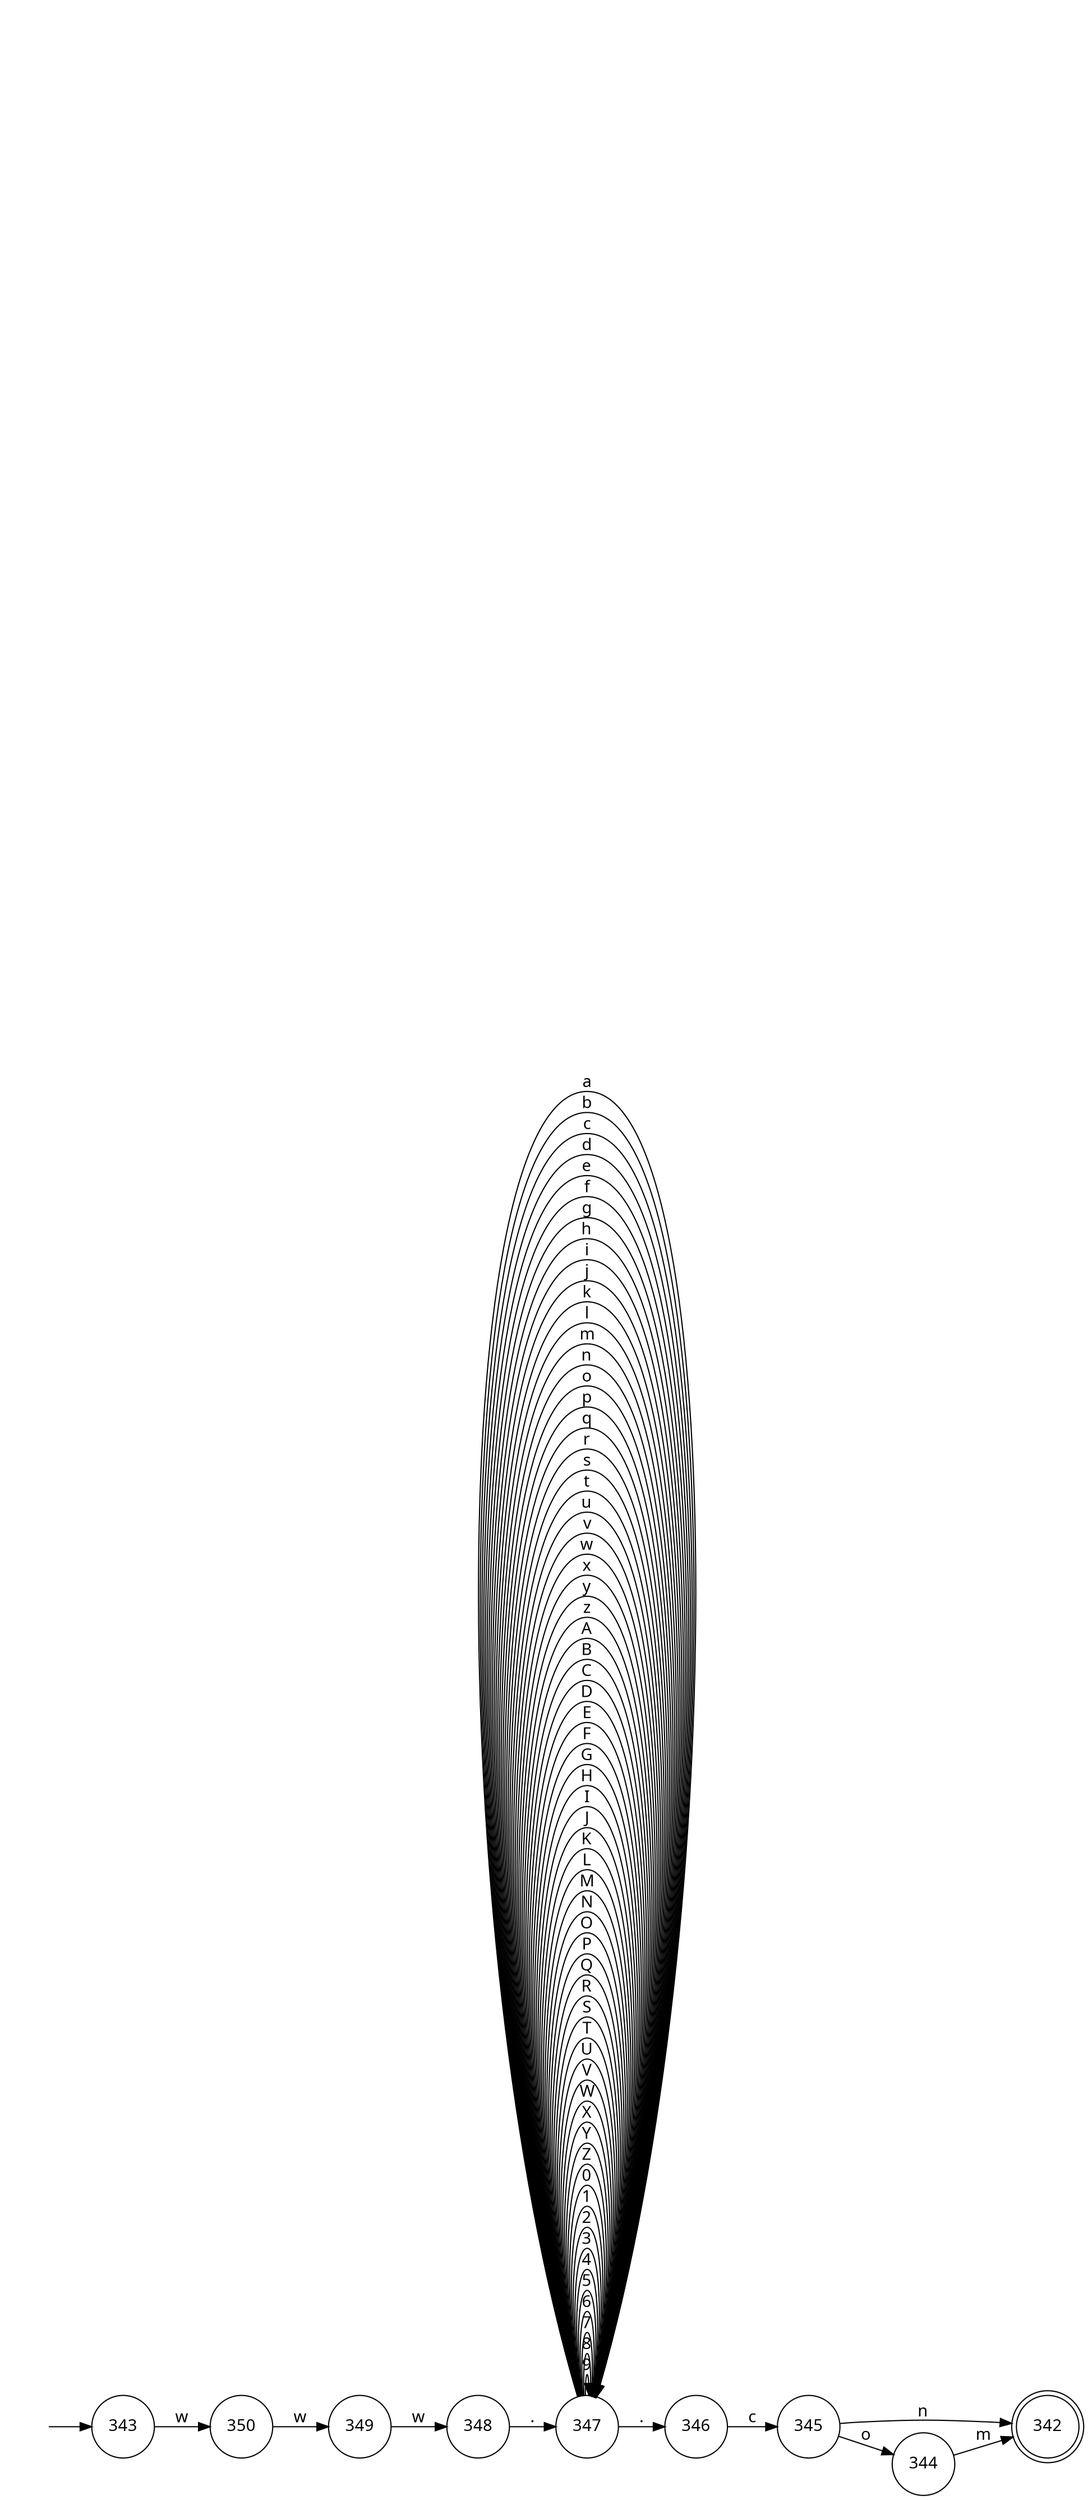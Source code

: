 digraph{
rankdir="LR";
fontname = "Microsoft YaHei";
node [shape = circle, fontname = "Microsoft YaHei"];
edge [fontname = "Microsoft YaHei"];
-1[style=invis];
342 [ shape = doublecircle ];
-1 -> 343;
343 -> 350[ label = "w" ];
350 -> 349[ label = "w" ];
349 -> 348[ label = "w" ];
344 -> 342[ label = "m" ];
345 -> 344[ label = "o" ];
345 -> 342[ label = "n" ];
346 -> 345[ label = "c" ];
347 -> 346[ label = "." ];
347 -> 347[ label = "9" ];
347 -> 347[ label = "8" ];
347 -> 347[ label = "7" ];
347 -> 347[ label = "6" ];
347 -> 347[ label = "5" ];
347 -> 347[ label = "4" ];
347 -> 347[ label = "3" ];
347 -> 347[ label = "2" ];
347 -> 347[ label = "1" ];
347 -> 347[ label = "0" ];
347 -> 347[ label = "Z" ];
347 -> 347[ label = "Y" ];
347 -> 347[ label = "X" ];
347 -> 347[ label = "W" ];
347 -> 347[ label = "V" ];
347 -> 347[ label = "U" ];
347 -> 347[ label = "T" ];
347 -> 347[ label = "S" ];
347 -> 347[ label = "R" ];
347 -> 347[ label = "Q" ];
347 -> 347[ label = "P" ];
347 -> 347[ label = "O" ];
347 -> 347[ label = "N" ];
347 -> 347[ label = "M" ];
347 -> 347[ label = "L" ];
347 -> 347[ label = "K" ];
347 -> 347[ label = "J" ];
347 -> 347[ label = "I" ];
347 -> 347[ label = "H" ];
347 -> 347[ label = "G" ];
347 -> 347[ label = "F" ];
347 -> 347[ label = "E" ];
347 -> 347[ label = "D" ];
347 -> 347[ label = "C" ];
347 -> 347[ label = "B" ];
347 -> 347[ label = "A" ];
347 -> 347[ label = "z" ];
347 -> 347[ label = "y" ];
347 -> 347[ label = "x" ];
347 -> 347[ label = "w" ];
347 -> 347[ label = "v" ];
347 -> 347[ label = "u" ];
347 -> 347[ label = "t" ];
347 -> 347[ label = "s" ];
347 -> 347[ label = "r" ];
347 -> 347[ label = "q" ];
347 -> 347[ label = "p" ];
347 -> 347[ label = "o" ];
347 -> 347[ label = "n" ];
347 -> 347[ label = "m" ];
347 -> 347[ label = "l" ];
347 -> 347[ label = "k" ];
347 -> 347[ label = "j" ];
347 -> 347[ label = "i" ];
347 -> 347[ label = "h" ];
347 -> 347[ label = "g" ];
347 -> 347[ label = "f" ];
347 -> 347[ label = "e" ];
347 -> 347[ label = "d" ];
347 -> 347[ label = "c" ];
347 -> 347[ label = "b" ];
347 -> 347[ label = "a" ];
348 -> 347[ label = "." ];
}